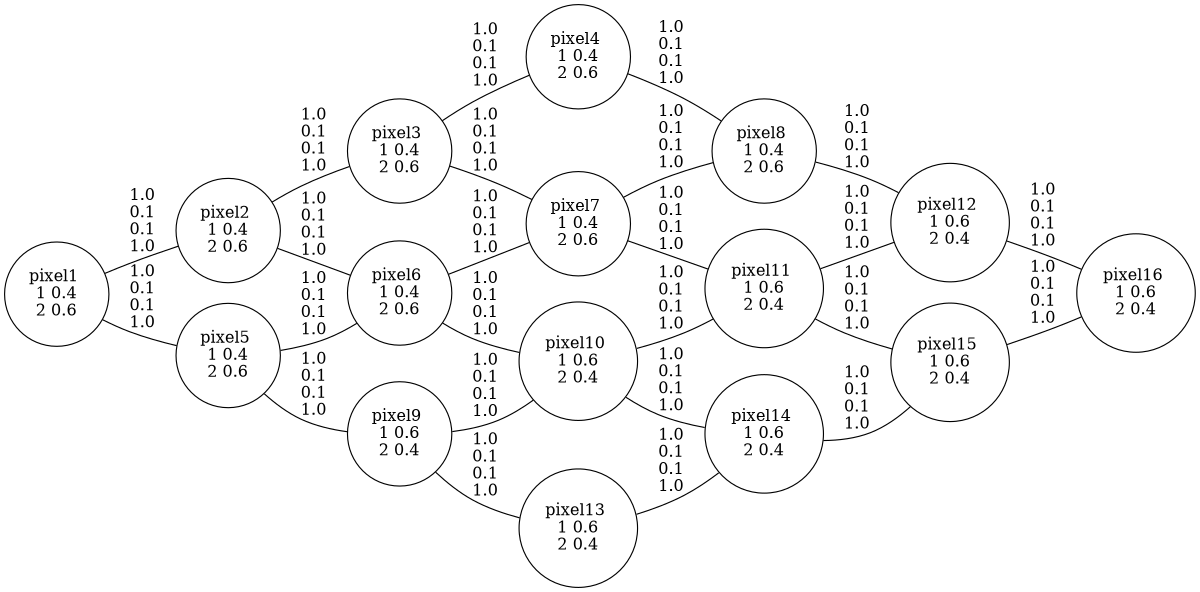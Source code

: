 graph toyImageNet { 
    rankdir=LR; 
    size="8,5"; 
    node [shape = circle]; 
1 [label="pixel1 \n1 0.4\n2 0.6\n"]; 
 2 [label="pixel2 \n1 0.4\n2 0.6\n"]; 
 3 [label="pixel3 \n1 0.4\n2 0.6\n"]; 
 4 [label="pixel4 \n1 0.4\n2 0.6\n"]; 
 5 [label="pixel5 \n1 0.4\n2 0.6\n"]; 
 6 [label="pixel6 \n1 0.4\n2 0.6\n"]; 
 7 [label="pixel7 \n1 0.4\n2 0.6\n"]; 
 8 [label="pixel8 \n1 0.4\n2 0.6\n"]; 
 9 [label="pixel9 \n1 0.6\n2 0.4\n"]; 
 10 [label="pixel10 \n1 0.6\n2 0.4\n"]; 
 11 [label="pixel11 \n1 0.6\n2 0.4\n"]; 
 12 [label="pixel12 \n1 0.6\n2 0.4\n"]; 
 13 [label="pixel13 \n1 0.6\n2 0.4\n"]; 
 14 [label="pixel14 \n1 0.6\n2 0.4\n"]; 
 15 [label="pixel15 \n1 0.6\n2 0.4\n"]; 
 16 [label="pixel16 \n1 0.6\n2 0.4\n"]; 
     1 -- 2 [label="1.0\n0.1\n0.1\n1.0\n"]; 
    1 -- 5 [label="1.0\n0.1\n0.1\n1.0\n"]; 
    2 -- 3 [label="1.0\n0.1\n0.1\n1.0\n"]; 
    2 -- 6 [label="1.0\n0.1\n0.1\n1.0\n"]; 
    3 -- 4 [label="1.0\n0.1\n0.1\n1.0\n"]; 
    3 -- 7 [label="1.0\n0.1\n0.1\n1.0\n"]; 
    4 -- 8 [label="1.0\n0.1\n0.1\n1.0\n"]; 
    5 -- 6 [label="1.0\n0.1\n0.1\n1.0\n"]; 
    5 -- 9 [label="1.0\n0.1\n0.1\n1.0\n"]; 
    6 -- 7 [label="1.0\n0.1\n0.1\n1.0\n"]; 
    6 -- 10 [label="1.0\n0.1\n0.1\n1.0\n"]; 
    7 -- 8 [label="1.0\n0.1\n0.1\n1.0\n"]; 
    7 -- 11 [label="1.0\n0.1\n0.1\n1.0\n"]; 
    8 -- 12 [label="1.0\n0.1\n0.1\n1.0\n"]; 
    9 -- 10 [label="1.0\n0.1\n0.1\n1.0\n"]; 
    9 -- 13 [label="1.0\n0.1\n0.1\n1.0\n"]; 
    10 -- 11 [label="1.0\n0.1\n0.1\n1.0\n"]; 
    10 -- 14 [label="1.0\n0.1\n0.1\n1.0\n"]; 
    11 -- 12 [label="1.0\n0.1\n0.1\n1.0\n"]; 
    11 -- 15 [label="1.0\n0.1\n0.1\n1.0\n"]; 
    12 -- 16 [label="1.0\n0.1\n0.1\n1.0\n"]; 
    13 -- 14 [label="1.0\n0.1\n0.1\n1.0\n"]; 
    14 -- 15 [label="1.0\n0.1\n0.1\n1.0\n"]; 
    15 -- 16 [label="1.0\n0.1\n0.1\n1.0\n"]; 
}
